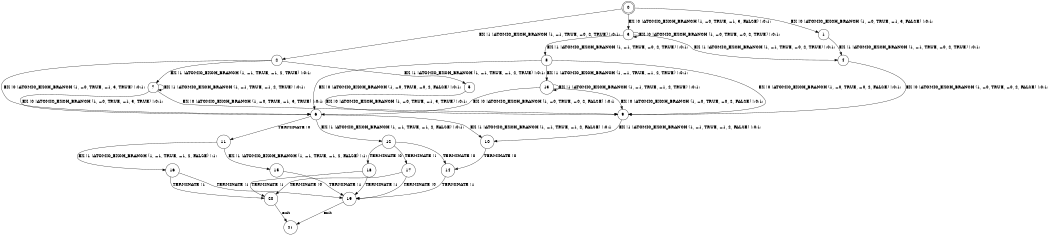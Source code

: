 digraph BCG {
size = "7, 10.5";
center = TRUE;
node [shape = circle];
0 [peripheries = 2];
0 -> 1 [label = "EX !0 !ATOMIC_EXCH_BRANCH (1, +0, TRUE, +1, 3, FALSE) !:0:1:"];
0 -> 2 [label = "EX !1 !ATOMIC_EXCH_BRANCH (1, +1, TRUE, +0, 2, TRUE) !:0:1:"];
0 -> 3 [label = "EX !0 !ATOMIC_EXCH_BRANCH (1, +0, TRUE, +1, 3, FALSE) !:0:1:"];
1 -> 4 [label = "EX !1 !ATOMIC_EXCH_BRANCH (1, +1, TRUE, +0, 2, TRUE) !:0:1:"];
2 -> 5 [label = "EX !1 !ATOMIC_EXCH_BRANCH (1, +1, TRUE, +1, 2, TRUE) !:0:1:"];
2 -> 6 [label = "EX !0 !ATOMIC_EXCH_BRANCH (1, +0, TRUE, +1, 3, TRUE) !:0:1:"];
2 -> 7 [label = "EX !1 !ATOMIC_EXCH_BRANCH (1, +1, TRUE, +1, 2, TRUE) !:0:1:"];
3 -> 4 [label = "EX !1 !ATOMIC_EXCH_BRANCH (1, +1, TRUE, +0, 2, TRUE) !:0:1:"];
3 -> 8 [label = "EX !1 !ATOMIC_EXCH_BRANCH (1, +1, TRUE, +0, 2, TRUE) !:0:1:"];
3 -> 3 [label = "EX !0 !ATOMIC_EXCH_BRANCH (1, +0, TRUE, +0, 2, TRUE) !:0:1:"];
4 -> 9 [label = "EX !0 !ATOMIC_EXCH_BRANCH (1, +0, TRUE, +0, 2, FALSE) !:0:1:"];
5 -> 9 [label = "EX !0 !ATOMIC_EXCH_BRANCH (1, +0, TRUE, +1, 3, TRUE) !:0:1:"];
6 -> 10 [label = "EX !1 !ATOMIC_EXCH_BRANCH (1, +1, TRUE, +1, 2, FALSE) !:0:1:"];
6 -> 11 [label = "TERMINATE !0"];
6 -> 12 [label = "EX !1 !ATOMIC_EXCH_BRANCH (1, +1, TRUE, +1, 2, FALSE) !:0:1:"];
7 -> 9 [label = "EX !0 !ATOMIC_EXCH_BRANCH (1, +0, TRUE, +1, 3, TRUE) !:0:1:"];
7 -> 6 [label = "EX !0 !ATOMIC_EXCH_BRANCH (1, +0, TRUE, +1, 3, TRUE) !:0:1:"];
7 -> 7 [label = "EX !1 !ATOMIC_EXCH_BRANCH (1, +1, TRUE, +1, 2, TRUE) !:0:1:"];
8 -> 9 [label = "EX !0 !ATOMIC_EXCH_BRANCH (1, +0, TRUE, +0, 2, FALSE) !:0:1:"];
8 -> 13 [label = "EX !1 !ATOMIC_EXCH_BRANCH (1, +1, TRUE, +1, 2, TRUE) !:0:1:"];
8 -> 6 [label = "EX !0 !ATOMIC_EXCH_BRANCH (1, +0, TRUE, +0, 2, FALSE) !:0:1:"];
9 -> 10 [label = "EX !1 !ATOMIC_EXCH_BRANCH (1, +1, TRUE, +1, 2, FALSE) !:0:1:"];
10 -> 14 [label = "TERMINATE !0"];
11 -> 15 [label = "EX !1 !ATOMIC_EXCH_BRANCH (1, +1, TRUE, +1, 2, FALSE) !:1:"];
11 -> 16 [label = "EX !1 !ATOMIC_EXCH_BRANCH (1, +1, TRUE, +1, 2, FALSE) !:1:"];
12 -> 14 [label = "TERMINATE !0"];
12 -> 17 [label = "TERMINATE !1"];
12 -> 18 [label = "TERMINATE !0"];
13 -> 9 [label = "EX !0 !ATOMIC_EXCH_BRANCH (1, +0, TRUE, +0, 2, FALSE) !:0:1:"];
13 -> 13 [label = "EX !1 !ATOMIC_EXCH_BRANCH (1, +1, TRUE, +1, 2, TRUE) !:0:1:"];
13 -> 6 [label = "EX !0 !ATOMIC_EXCH_BRANCH (1, +0, TRUE, +0, 2, FALSE) !:0:1:"];
14 -> 19 [label = "TERMINATE !1"];
15 -> 19 [label = "TERMINATE !1"];
16 -> 19 [label = "TERMINATE !1"];
16 -> 20 [label = "TERMINATE !1"];
17 -> 19 [label = "TERMINATE !0"];
17 -> 20 [label = "TERMINATE !0"];
18 -> 19 [label = "TERMINATE !1"];
18 -> 20 [label = "TERMINATE !1"];
19 -> 21 [label = "exit"];
20 -> 21 [label = "exit"];
}
